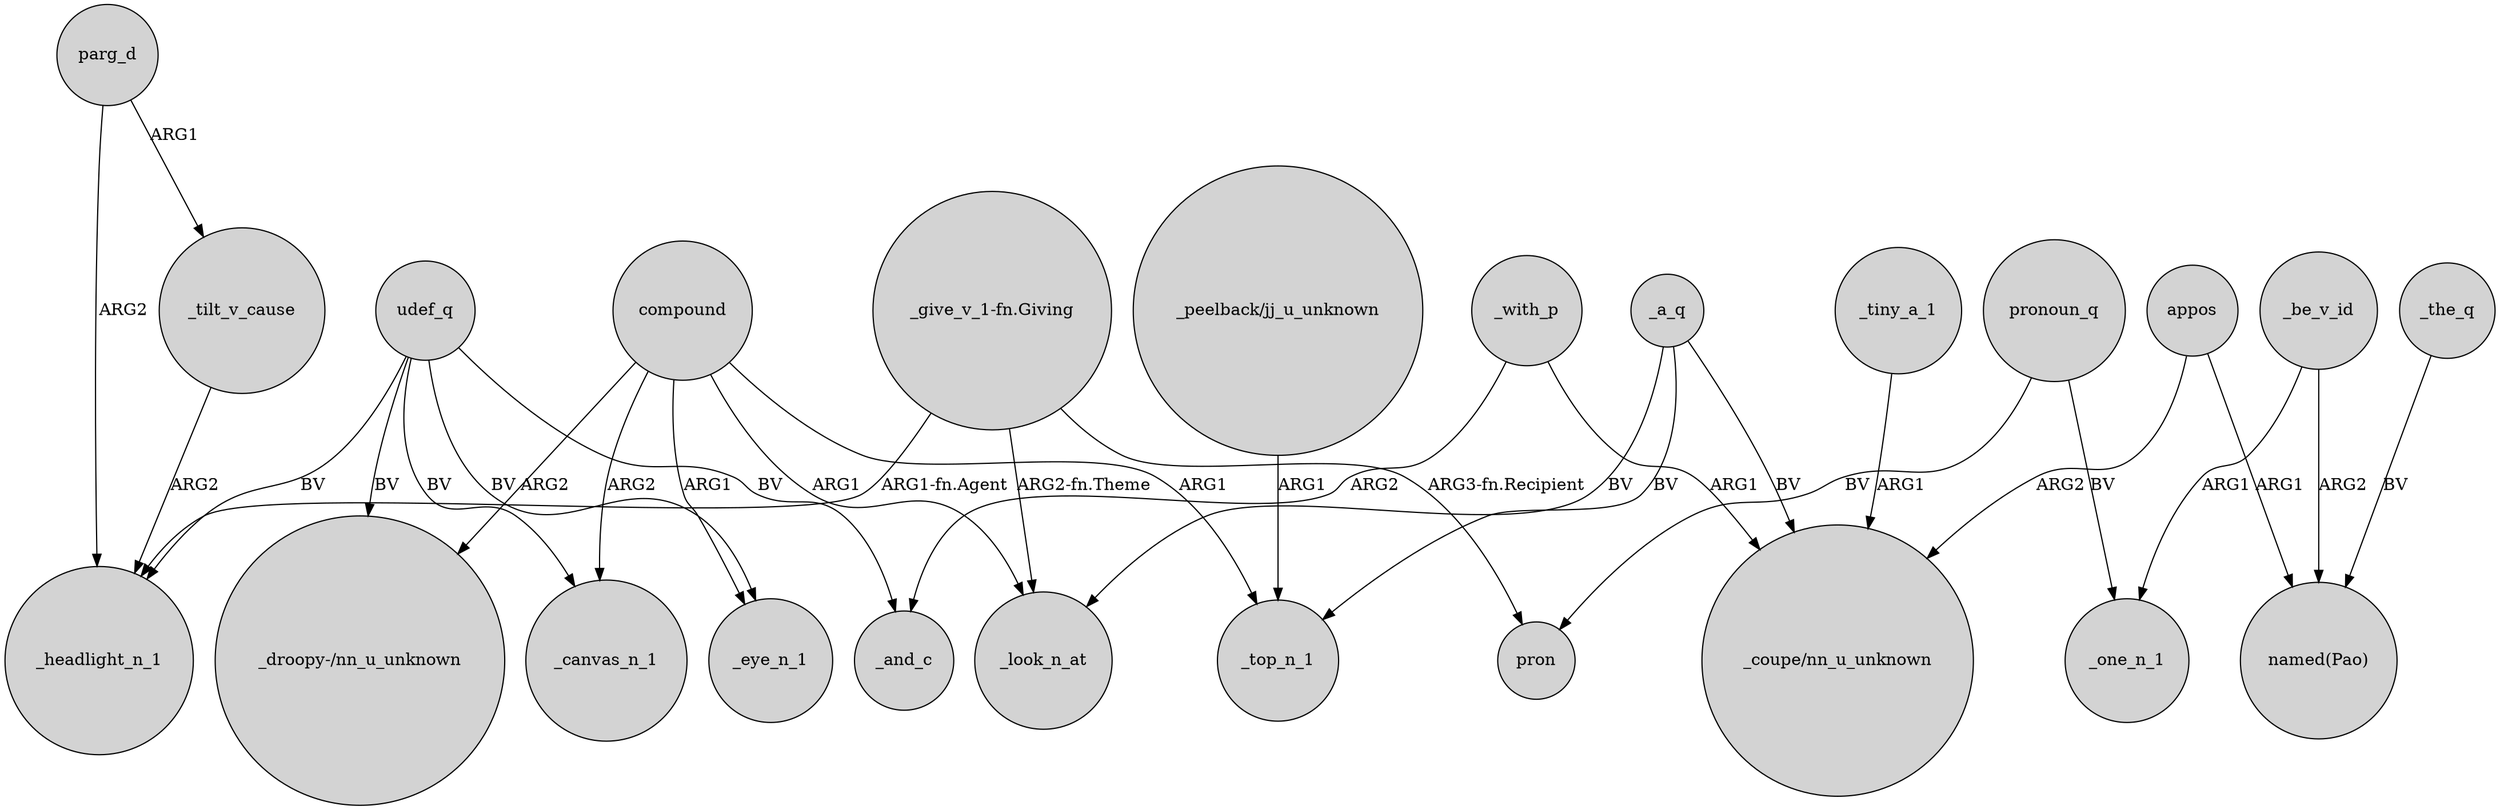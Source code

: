 digraph {
	node [shape=circle style=filled]
	_with_p -> _and_c [label=ARG2]
	_a_q -> _top_n_1 [label=BV]
	"_give_v_1-fn.Giving" -> _look_n_at [label="ARG2-fn.Theme"]
	udef_q -> _headlight_n_1 [label=BV]
	appos -> "named(Pao)" [label=ARG1]
	compound -> _look_n_at [label=ARG1]
	udef_q -> "_droopy-/nn_u_unknown" [label=BV]
	udef_q -> _canvas_n_1 [label=BV]
	_a_q -> "_coupe/nn_u_unknown" [label=BV]
	"_peelback/jj_u_unknown" -> _top_n_1 [label=ARG1]
	parg_d -> _tilt_v_cause [label=ARG1]
	_tilt_v_cause -> _headlight_n_1 [label=ARG2]
	compound -> "_droopy-/nn_u_unknown" [label=ARG2]
	udef_q -> _eye_n_1 [label=BV]
	pronoun_q -> pron [label=BV]
	_be_v_id -> _one_n_1 [label=ARG1]
	parg_d -> _headlight_n_1 [label=ARG2]
	_the_q -> "named(Pao)" [label=BV]
	appos -> "_coupe/nn_u_unknown" [label=ARG2]
	_tiny_a_1 -> "_coupe/nn_u_unknown" [label=ARG1]
	_be_v_id -> "named(Pao)" [label=ARG2]
	"_give_v_1-fn.Giving" -> _headlight_n_1 [label="ARG1-fn.Agent"]
	pronoun_q -> _one_n_1 [label=BV]
	compound -> _eye_n_1 [label=ARG1]
	_with_p -> "_coupe/nn_u_unknown" [label=ARG1]
	compound -> _top_n_1 [label=ARG1]
	udef_q -> _and_c [label=BV]
	_a_q -> _look_n_at [label=BV]
	compound -> _canvas_n_1 [label=ARG2]
	"_give_v_1-fn.Giving" -> pron [label="ARG3-fn.Recipient"]
}
